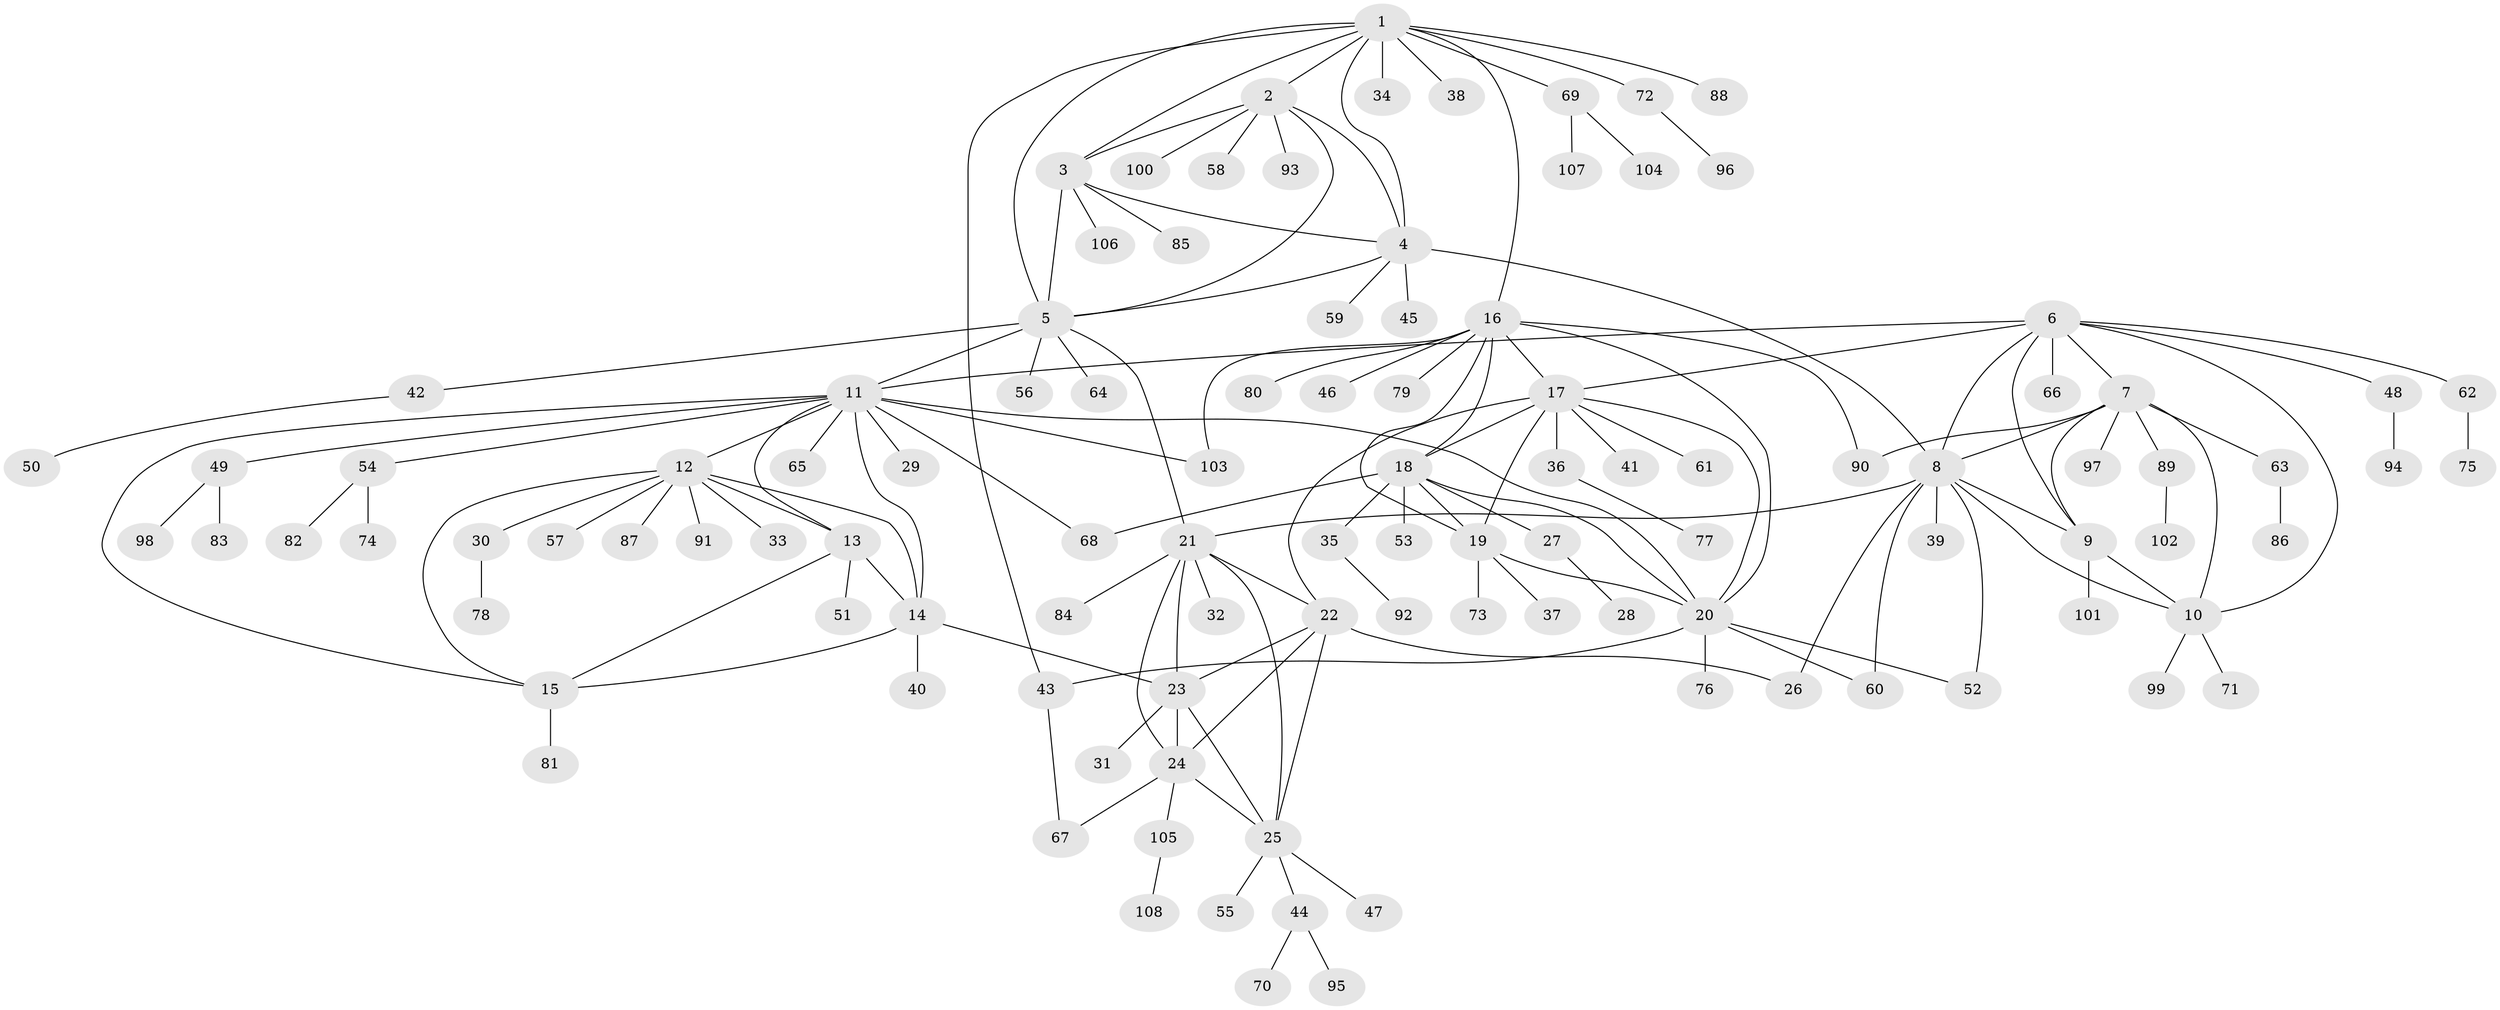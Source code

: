 // coarse degree distribution, {12: 0.0125, 4: 0.025, 9: 0.0375, 8: 0.05, 5: 0.025, 13: 0.025, 3: 0.05, 10: 0.0125, 6: 0.0375, 7: 0.0125, 2: 0.0625, 1: 0.65}
// Generated by graph-tools (version 1.1) at 2025/52/02/27/25 19:52:17]
// undirected, 108 vertices, 151 edges
graph export_dot {
graph [start="1"]
  node [color=gray90,style=filled];
  1;
  2;
  3;
  4;
  5;
  6;
  7;
  8;
  9;
  10;
  11;
  12;
  13;
  14;
  15;
  16;
  17;
  18;
  19;
  20;
  21;
  22;
  23;
  24;
  25;
  26;
  27;
  28;
  29;
  30;
  31;
  32;
  33;
  34;
  35;
  36;
  37;
  38;
  39;
  40;
  41;
  42;
  43;
  44;
  45;
  46;
  47;
  48;
  49;
  50;
  51;
  52;
  53;
  54;
  55;
  56;
  57;
  58;
  59;
  60;
  61;
  62;
  63;
  64;
  65;
  66;
  67;
  68;
  69;
  70;
  71;
  72;
  73;
  74;
  75;
  76;
  77;
  78;
  79;
  80;
  81;
  82;
  83;
  84;
  85;
  86;
  87;
  88;
  89;
  90;
  91;
  92;
  93;
  94;
  95;
  96;
  97;
  98;
  99;
  100;
  101;
  102;
  103;
  104;
  105;
  106;
  107;
  108;
  1 -- 2;
  1 -- 3;
  1 -- 4;
  1 -- 5;
  1 -- 16;
  1 -- 34;
  1 -- 38;
  1 -- 43;
  1 -- 69;
  1 -- 72;
  1 -- 88;
  2 -- 3;
  2 -- 4;
  2 -- 5;
  2 -- 58;
  2 -- 93;
  2 -- 100;
  3 -- 4;
  3 -- 5;
  3 -- 85;
  3 -- 106;
  4 -- 5;
  4 -- 8;
  4 -- 45;
  4 -- 59;
  5 -- 11;
  5 -- 21;
  5 -- 42;
  5 -- 56;
  5 -- 64;
  6 -- 7;
  6 -- 8;
  6 -- 9;
  6 -- 10;
  6 -- 11;
  6 -- 17;
  6 -- 48;
  6 -- 62;
  6 -- 66;
  7 -- 8;
  7 -- 9;
  7 -- 10;
  7 -- 63;
  7 -- 89;
  7 -- 90;
  7 -- 97;
  8 -- 9;
  8 -- 10;
  8 -- 21;
  8 -- 26;
  8 -- 39;
  8 -- 52;
  8 -- 60;
  9 -- 10;
  9 -- 101;
  10 -- 71;
  10 -- 99;
  11 -- 12;
  11 -- 13;
  11 -- 14;
  11 -- 15;
  11 -- 20;
  11 -- 29;
  11 -- 49;
  11 -- 54;
  11 -- 65;
  11 -- 68;
  11 -- 103;
  12 -- 13;
  12 -- 14;
  12 -- 15;
  12 -- 30;
  12 -- 33;
  12 -- 57;
  12 -- 87;
  12 -- 91;
  13 -- 14;
  13 -- 15;
  13 -- 51;
  14 -- 15;
  14 -- 23;
  14 -- 40;
  15 -- 81;
  16 -- 17;
  16 -- 18;
  16 -- 19;
  16 -- 20;
  16 -- 46;
  16 -- 79;
  16 -- 80;
  16 -- 90;
  16 -- 103;
  17 -- 18;
  17 -- 19;
  17 -- 20;
  17 -- 22;
  17 -- 36;
  17 -- 41;
  17 -- 61;
  18 -- 19;
  18 -- 20;
  18 -- 27;
  18 -- 35;
  18 -- 53;
  18 -- 68;
  19 -- 20;
  19 -- 37;
  19 -- 73;
  20 -- 43;
  20 -- 52;
  20 -- 60;
  20 -- 76;
  21 -- 22;
  21 -- 23;
  21 -- 24;
  21 -- 25;
  21 -- 32;
  21 -- 84;
  22 -- 23;
  22 -- 24;
  22 -- 25;
  22 -- 26;
  23 -- 24;
  23 -- 25;
  23 -- 31;
  24 -- 25;
  24 -- 67;
  24 -- 105;
  25 -- 44;
  25 -- 47;
  25 -- 55;
  27 -- 28;
  30 -- 78;
  35 -- 92;
  36 -- 77;
  42 -- 50;
  43 -- 67;
  44 -- 70;
  44 -- 95;
  48 -- 94;
  49 -- 83;
  49 -- 98;
  54 -- 74;
  54 -- 82;
  62 -- 75;
  63 -- 86;
  69 -- 104;
  69 -- 107;
  72 -- 96;
  89 -- 102;
  105 -- 108;
}
